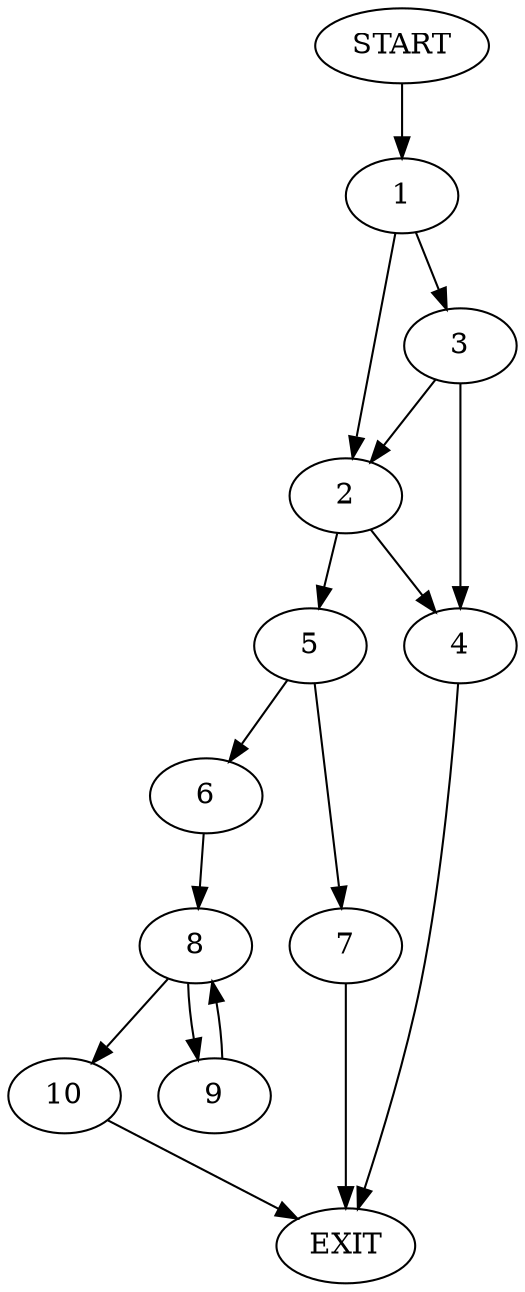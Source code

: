 digraph {
0 [label="START"]
11 [label="EXIT"]
0 -> 1
1 -> 2
1 -> 3
3 -> 4
3 -> 2
2 -> 4
2 -> 5
4 -> 11
5 -> 6
5 -> 7
7 -> 11
6 -> 8
8 -> 9
8 -> 10
9 -> 8
10 -> 11
}
